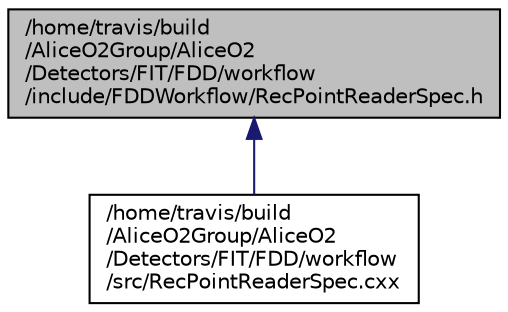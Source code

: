 digraph "/home/travis/build/AliceO2Group/AliceO2/Detectors/FIT/FDD/workflow/include/FDDWorkflow/RecPointReaderSpec.h"
{
 // INTERACTIVE_SVG=YES
  bgcolor="transparent";
  edge [fontname="Helvetica",fontsize="10",labelfontname="Helvetica",labelfontsize="10"];
  node [fontname="Helvetica",fontsize="10",shape=record];
  Node131 [label="/home/travis/build\l/AliceO2Group/AliceO2\l/Detectors/FIT/FDD/workflow\l/include/FDDWorkflow/RecPointReaderSpec.h",height=0.2,width=0.4,color="black", fillcolor="grey75", style="filled", fontcolor="black"];
  Node131 -> Node132 [dir="back",color="midnightblue",fontsize="10",style="solid",fontname="Helvetica"];
  Node132 [label="/home/travis/build\l/AliceO2Group/AliceO2\l/Detectors/FIT/FDD/workflow\l/src/RecPointReaderSpec.cxx",height=0.2,width=0.4,color="black",URL="$d5/d58/RecPointReaderSpec_8cxx.html"];
}
